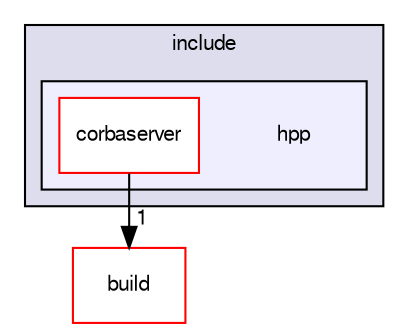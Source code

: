 digraph "hpp" {
  compound=true
  node [ fontsize="10", fontname="FreeSans"];
  edge [ labelfontsize="10", labelfontname="FreeSans"];
  subgraph clusterdir_d44c64559bbebec7f509842c48db8b23 {
    graph [ bgcolor="#ddddee", pencolor="black", label="include" fontname="FreeSans", fontsize="10", URL="dir_d44c64559bbebec7f509842c48db8b23.html"]
  subgraph clusterdir_766a2b2ecef16448f861b8cf84e3a157 {
    graph [ bgcolor="#eeeeff", pencolor="black", label="" URL="dir_766a2b2ecef16448f861b8cf84e3a157.html"];
    dir_766a2b2ecef16448f861b8cf84e3a157 [shape=plaintext label="hpp"];
    dir_b4d1a845b7d187eff587f84b36cf4f45 [shape=box label="corbaserver" color="red" fillcolor="white" style="filled" URL="dir_b4d1a845b7d187eff587f84b36cf4f45.html"];
  }
  }
  dir_4fef79e7177ba769987a8da36c892c5f [shape=box label="build" fillcolor="white" style="filled" color="red" URL="dir_4fef79e7177ba769987a8da36c892c5f.html"];
  dir_b4d1a845b7d187eff587f84b36cf4f45->dir_4fef79e7177ba769987a8da36c892c5f [headlabel="1", labeldistance=1.5 headhref="dir_000011_000000.html"];
}
